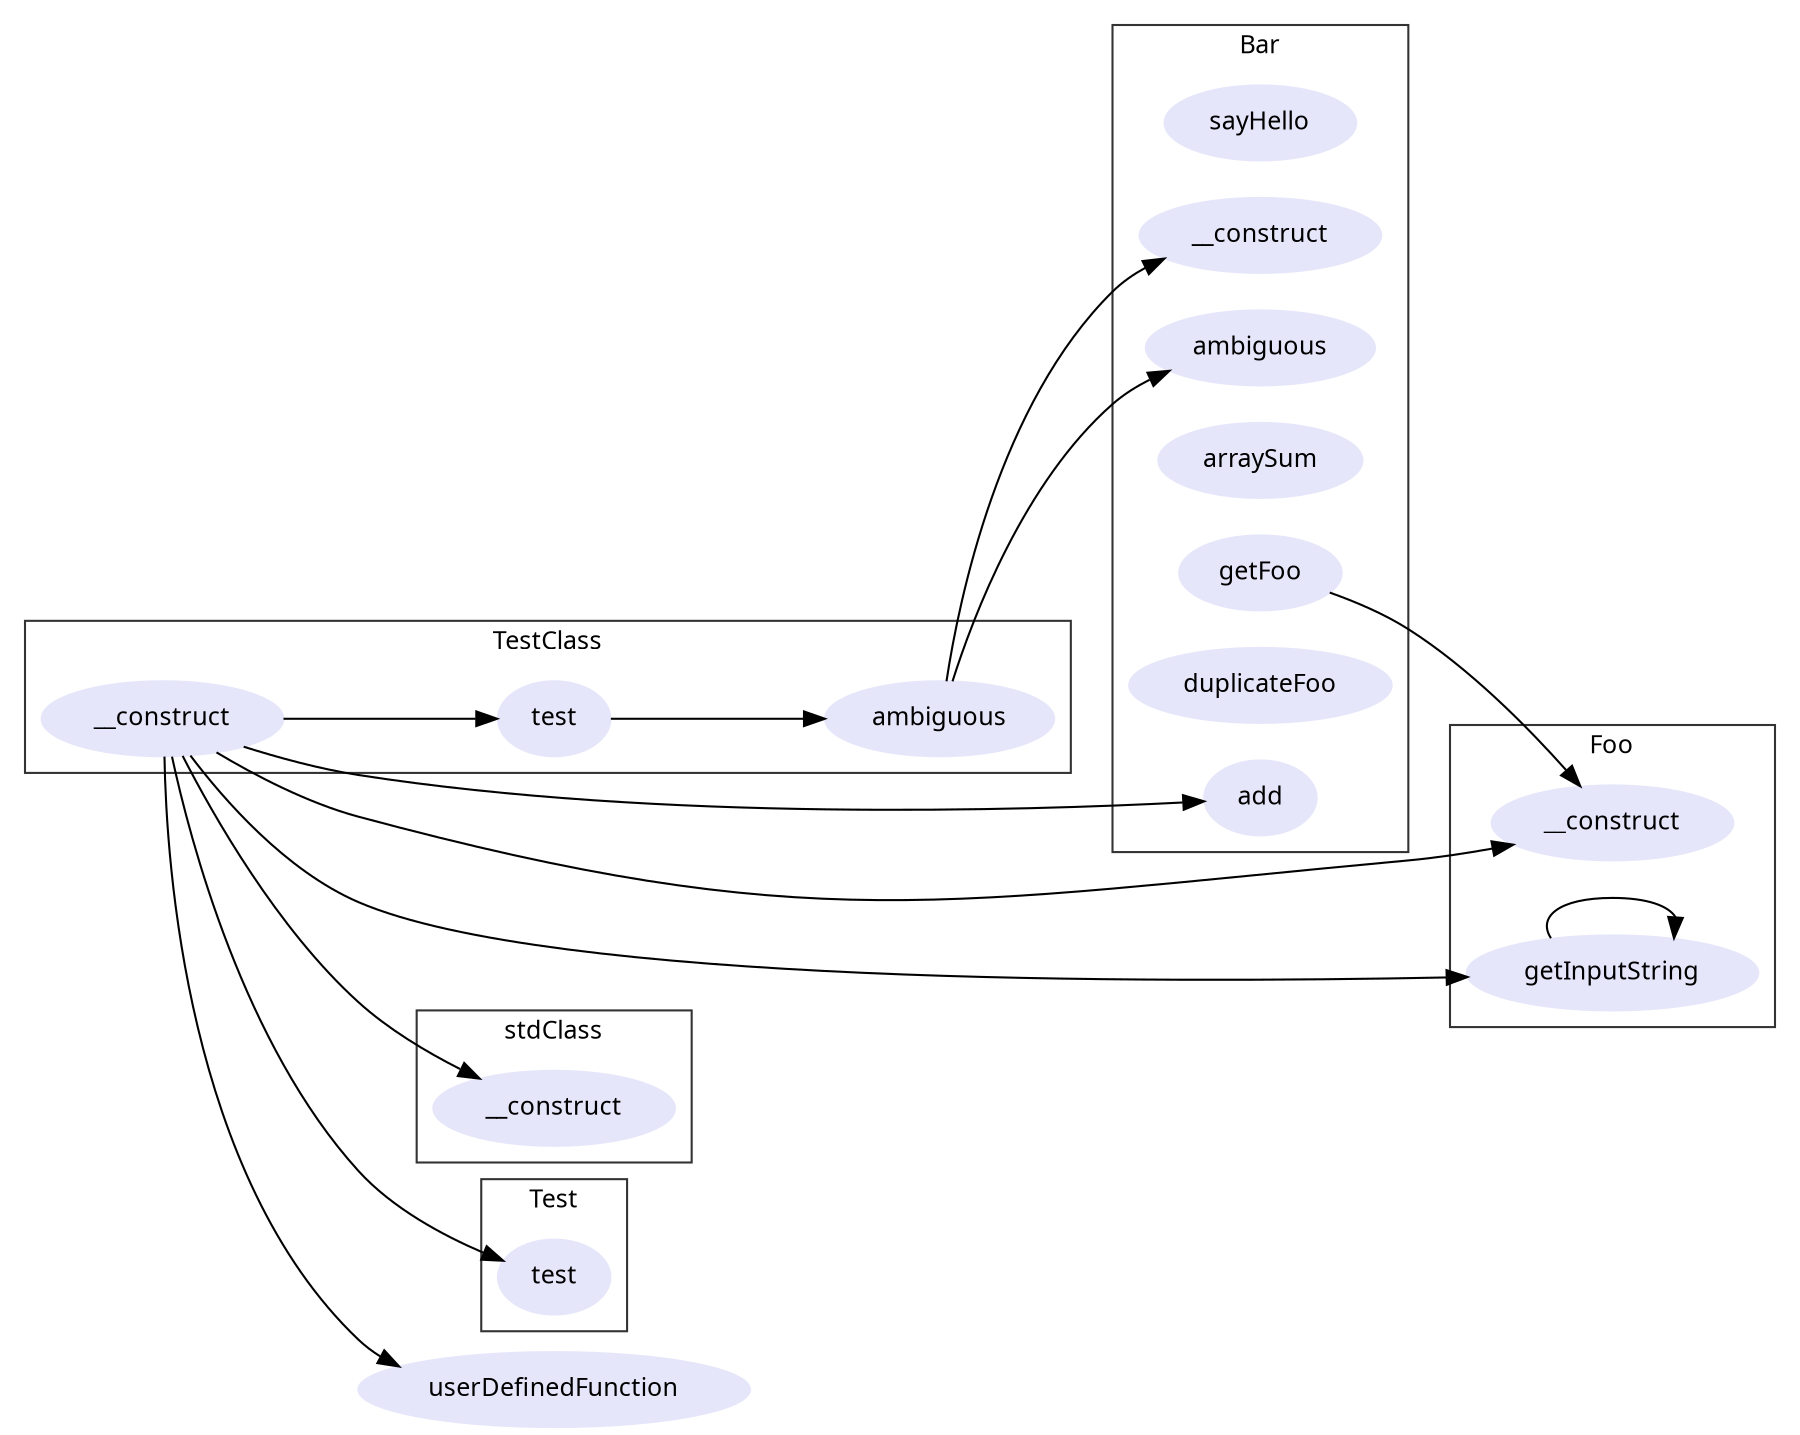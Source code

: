 digraph G {
	graph [fontname=Verdana, fontsize=12, rankdir=LR];
	node [label="\N"];
	graph [bb="0,0,864,660"];
	subgraph cluster_Bar {
		graph [label=Bar,
			color=gray20,
			lp="607,640",
			bb="536,252,678,652"];
		"Bar::sayHello()" [label=sayHello, fontname=Verdana, fontsize=12, style=filled, color=lavender, shape=ellipse, pos="607,602", width="1.28", height="0.50"];
		"Bar::ambiguous()" [label=ambiguous, fontname=Verdana, fontsize=12, style=filled, color=lavender, shape=ellipse, pos="607,494", width="1.53", height="0.50"];
		"Bar::add($x, $y)" [label=add, fontname=Verdana, fontsize=12, style=filled, color=lavender, shape=ellipse, pos="607,278", width="0.75", height="0.50"];
		"Bar::arraySum($array)" [label=arraySum, fontname=Verdana, fontsize=12, style=filled, color=lavender, shape=ellipse, pos="607,440", width="1.36", height="0.50"];
		"Bar::getFoo()" [label=getFoo, fontname=Verdana, fontsize=12, style=filled, color=lavender, shape=ellipse, pos="607,386", width="1.08", height="0.50"];
		"Bar::duplicateFoo($inputFoo)" [label=duplicateFoo, fontname=Verdana, fontsize=12, style=filled, color=lavender, shape=ellipse, pos="607,332", width="1.75", height="0.50"];
		"Bar::__construct()" [label=__construct, fontname=Verdana, fontsize=12, style=filled, color=lavender, shape=ellipse, pos="607,548", width="1.61", height="0.50"];
	}
	subgraph cluster_Foo {
		graph [label=Foo,
			color=gray20,
			lp="777,304",
			bb="698,168,856,316"];
		"Foo::__construct()" [label=__construct, fontname=Verdana, fontsize=12, style=filled, color=lavender, shape=ellipse, pos="777,266", width="1.61", height="0.50"];
		"Foo::getInputString()" [label=getInputString, fontname=Verdana, fontsize=12, style=filled, color=lavender, shape=ellipse, pos="777,194", width="1.94", height="0.50"];
		"Foo::getInputString()" -> "Foo::getInputString()" [pos="e,807,211 747,211 741,221 751,230 777,230 794,230 804,226 807,221"];
	}
	subgraph cluster_TestClass {
		graph [label=TestClass,
			color=gray20,
			lp="262,408",
			bb="8,344,516,420"];
		"TestClass::__construct()" [label=__construct, fontname=Verdana, fontsize=12, style=filled, color=lavender, shape=ellipse, pos="75,370", width="1.61", height="0.50"];
		"TestClass::test($nix, $ar, &$ref, $std, $na, $opt, $def)" [label=test, fontname=Verdana, fontsize=12, style=filled, color=lavender, shape=ellipse, pos="265,370", width="0.75", height="0.50"];
		"TestClass::ambiguous()" [label=ambiguous, fontname=Verdana, fontsize=12, style=filled, color=lavender, shape=ellipse, pos="452,370", width="1.53", height="0.50"];
		"TestClass::__construct()" -> "TestClass::test($nix, $ar, &$ref, $std, $na, $opt, $def)" [pos="e,237,370 134,370 164,370 200,370 227,370"];
		"TestClass::test($nix, $ar, &$ref, $std, $na, $opt, $def)" -> "TestClass::ambiguous()" [pos="e,396,370 293,370 317,370 354,370 386,370"];
	}
	subgraph cluster_stdClass {
		graph [label=stdClass,
			color=gray20,
			lp="265,164",
			bb="198,100,332,176"];
		"stdClass::__construct()" [label=__construct, fontname=Verdana, fontsize=12, style=filled, color=lavender, shape=ellipse, pos="265,126", width="1.61", height="0.50"];
	}
	subgraph cluster_Test {
		graph [label=Test,
			color=gray20,
			lp="265,80",
			bb="229,16,301,92"];
		"Test::test()" [label=test, fontname=Verdana, fontsize=12, style=filled, color=lavender, shape=ellipse, pos="265,42", width="0.75", height="0.50"];
	}
	"userDefinedFunction($nix, $ar, &$ref, $std, $na, $opt, $def)" [label=userDefinedFunction, fontname=Verdana, fontsize=12, style=filled, color=lavender, shape=ellipse, pos="265,316", width="2.61", height="0.50"];
	"Bar::getFoo()" -> "Foo::__construct()" [pos="e,762,284 640,376 653,372 667,366 678,359 708,340 736,312 755,292"];
	"TestClass::__construct()" -> "Foo::__construct()" [pos="e,729,256 83,352 96,324 126,270 170,248 272,199 566,238 678,248 692,250 706,252 719,254"];
	"TestClass::__construct()" -> "stdClass::__construct()" [pos="e,229,140 80,352 91,316 121,233 170,180 184,166 203,153 220,145"];
	"TestClass::__construct()" -> "Foo::getInputString()" [pos="e,709,189 80,352 91,319 119,251 170,221 258,171 556,181 699,188"];
	"TestClass::__construct()" -> "Bar::add($x, $y)" [pos="e,581,272 88,352 104,331 135,298 170,284 309,230 494,255 571,270"];
	"TestClass::__construct()" -> "Test::test()" [pos="e,241,50 77,352 83,305 104,176 170,96 186,77 211,63 232,54"];
	"TestClass::__construct()" -> "userDefinedFunction($nix, $ar, &$ref, $std, $na, $opt, $def)" [pos="e,208,330 116,357 133,352 152,345 170,340 179,338 189,335 198,332"];
	"TestClass::ambiguous()" -> "Bar::__construct()" [pos="e,562,536 457,388 468,419 493,484 536,521 541,525 547,528 553,532"];
	"TestClass::ambiguous()" -> "Bar::ambiguous()" [pos="e,565,482 463,388 478,410 505,446 536,467 542,471 549,475 556,478"];
}
